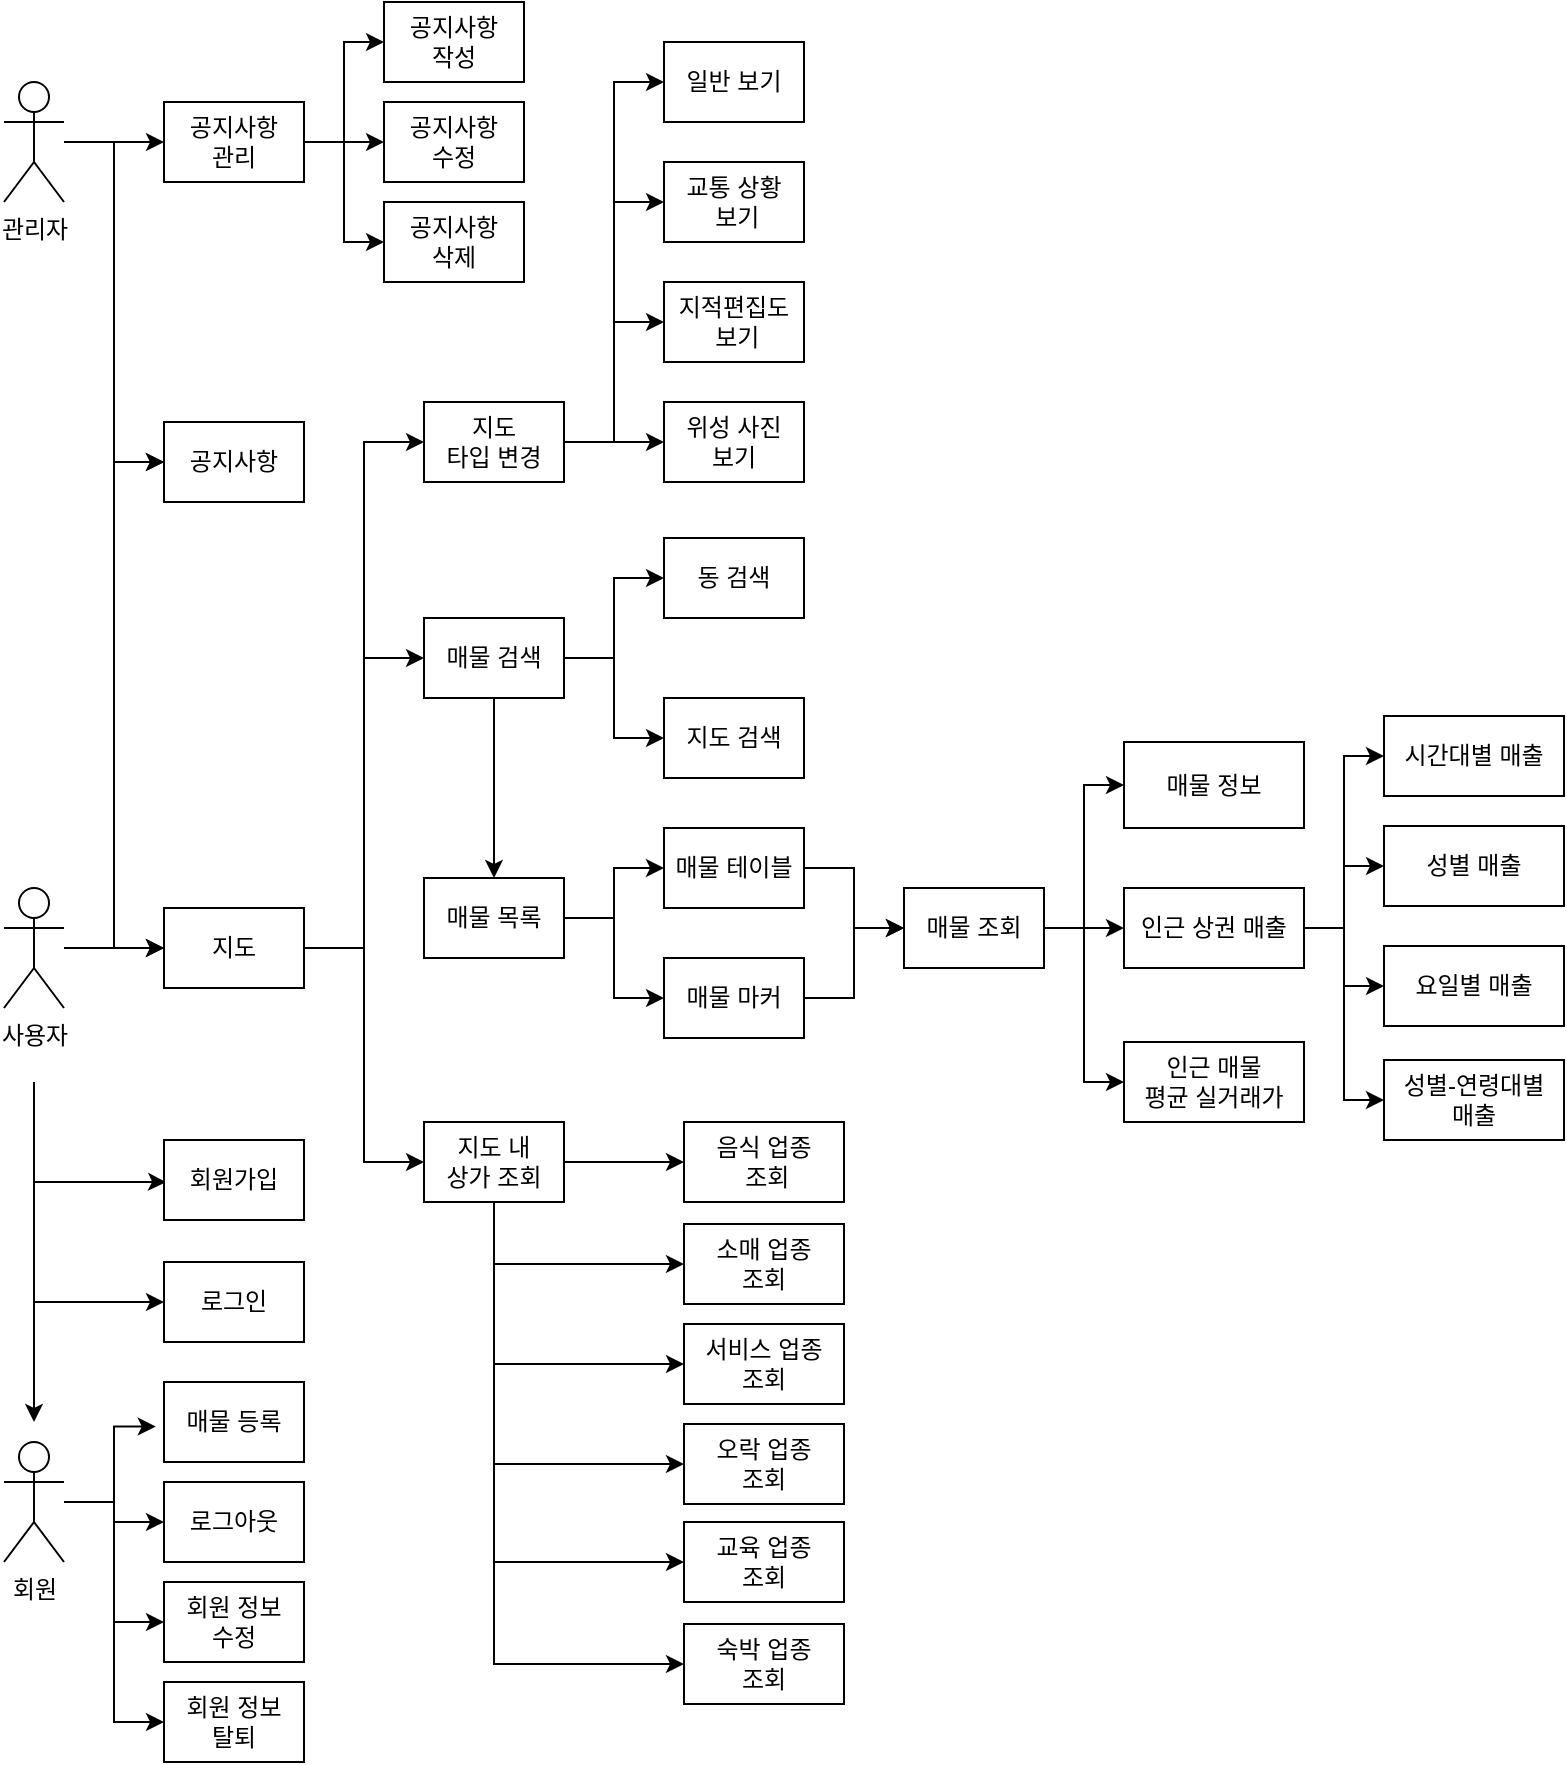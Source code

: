 <mxfile version="22.1.3" type="device">
  <diagram name="Page-1" id="9f46799a-70d6-7492-0946-bef42562c5a5">
    <mxGraphModel dx="-585" dy="2146" grid="1" gridSize="10" guides="1" tooltips="1" connect="1" arrows="1" fold="1" page="1" pageScale="1" pageWidth="1100" pageHeight="850" background="none" math="0" shadow="0">
      <root>
        <mxCell id="0" />
        <mxCell id="1" parent="0" />
        <mxCell id="OSTpg5tp3kbhzDC-yykn-13" style="edgeStyle=orthogonalEdgeStyle;rounded=0;orthogonalLoop=1;jettySize=auto;html=1;entryX=0;entryY=0.5;entryDx=0;entryDy=0;" edge="1" parent="1" source="OSTpg5tp3kbhzDC-yykn-1" target="OSTpg5tp3kbhzDC-yykn-5">
          <mxGeometry relative="1" as="geometry" />
        </mxCell>
        <mxCell id="OSTpg5tp3kbhzDC-yykn-14" style="edgeStyle=orthogonalEdgeStyle;rounded=0;orthogonalLoop=1;jettySize=auto;html=1;entryX=0;entryY=0.5;entryDx=0;entryDy=0;" edge="1" parent="1" target="OSTpg5tp3kbhzDC-yykn-3">
          <mxGeometry relative="1" as="geometry">
            <mxPoint x="1175" y="-370" as="sourcePoint" />
            <Array as="points">
              <mxPoint x="1175" y="-260" />
            </Array>
          </mxGeometry>
        </mxCell>
        <mxCell id="OSTpg5tp3kbhzDC-yykn-15" style="edgeStyle=orthogonalEdgeStyle;rounded=0;orthogonalLoop=1;jettySize=auto;html=1;entryX=0.015;entryY=0.527;entryDx=0;entryDy=0;entryPerimeter=0;" edge="1" parent="1" target="OSTpg5tp3kbhzDC-yykn-4">
          <mxGeometry relative="1" as="geometry">
            <mxPoint x="1175" y="-370" as="sourcePoint" />
            <mxPoint x="1220" y="-360" as="targetPoint" />
            <Array as="points">
              <mxPoint x="1175" y="-320" />
              <mxPoint x="1238" y="-320" />
            </Array>
          </mxGeometry>
        </mxCell>
        <mxCell id="OSTpg5tp3kbhzDC-yykn-16" style="edgeStyle=orthogonalEdgeStyle;rounded=0;orthogonalLoop=1;jettySize=auto;html=1;" edge="1" parent="1" source="OSTpg5tp3kbhzDC-yykn-1" target="OSTpg5tp3kbhzDC-yykn-8">
          <mxGeometry relative="1" as="geometry" />
        </mxCell>
        <mxCell id="OSTpg5tp3kbhzDC-yykn-1" value="사용자" style="shape=umlActor;verticalLabelPosition=bottom;verticalAlign=top;html=1;outlineConnect=0;" vertex="1" parent="1">
          <mxGeometry x="1160" y="-467" width="30" height="60" as="geometry" />
        </mxCell>
        <mxCell id="OSTpg5tp3kbhzDC-yykn-3" value="로그인" style="rounded=0;whiteSpace=wrap;html=1;" vertex="1" parent="1">
          <mxGeometry x="1240" y="-280" width="70" height="40" as="geometry" />
        </mxCell>
        <mxCell id="OSTpg5tp3kbhzDC-yykn-4" value="회원가입" style="rounded=0;whiteSpace=wrap;html=1;" vertex="1" parent="1">
          <mxGeometry x="1240" y="-341" width="70" height="40" as="geometry" />
        </mxCell>
        <mxCell id="OSTpg5tp3kbhzDC-yykn-5" value="공지사항" style="rounded=0;whiteSpace=wrap;html=1;" vertex="1" parent="1">
          <mxGeometry x="1240" y="-700" width="70" height="40" as="geometry" />
        </mxCell>
        <mxCell id="OSTpg5tp3kbhzDC-yykn-17" style="edgeStyle=orthogonalEdgeStyle;rounded=0;orthogonalLoop=1;jettySize=auto;html=1;entryX=0;entryY=0.5;entryDx=0;entryDy=0;" edge="1" parent="1" source="OSTpg5tp3kbhzDC-yykn-8" target="OSTpg5tp3kbhzDC-yykn-11">
          <mxGeometry relative="1" as="geometry" />
        </mxCell>
        <mxCell id="OSTpg5tp3kbhzDC-yykn-48" style="edgeStyle=orthogonalEdgeStyle;rounded=0;orthogonalLoop=1;jettySize=auto;html=1;entryX=0;entryY=0.5;entryDx=0;entryDy=0;" edge="1" parent="1" source="OSTpg5tp3kbhzDC-yykn-8" target="OSTpg5tp3kbhzDC-yykn-47">
          <mxGeometry relative="1" as="geometry" />
        </mxCell>
        <mxCell id="OSTpg5tp3kbhzDC-yykn-67" style="edgeStyle=orthogonalEdgeStyle;rounded=0;orthogonalLoop=1;jettySize=auto;html=1;entryX=0;entryY=0.5;entryDx=0;entryDy=0;" edge="1" parent="1" source="OSTpg5tp3kbhzDC-yykn-8" target="OSTpg5tp3kbhzDC-yykn-66">
          <mxGeometry relative="1" as="geometry" />
        </mxCell>
        <mxCell id="OSTpg5tp3kbhzDC-yykn-8" value="지도" style="rounded=0;whiteSpace=wrap;html=1;" vertex="1" parent="1">
          <mxGeometry x="1240" y="-457" width="70" height="40" as="geometry" />
        </mxCell>
        <mxCell id="OSTpg5tp3kbhzDC-yykn-9" value="동 검색" style="rounded=0;whiteSpace=wrap;html=1;" vertex="1" parent="1">
          <mxGeometry x="1490" y="-642" width="70" height="40" as="geometry" />
        </mxCell>
        <mxCell id="OSTpg5tp3kbhzDC-yykn-10" value="지도 검색" style="rounded=0;whiteSpace=wrap;html=1;" vertex="1" parent="1">
          <mxGeometry x="1490" y="-562" width="70" height="40" as="geometry" />
        </mxCell>
        <mxCell id="OSTpg5tp3kbhzDC-yykn-20" style="edgeStyle=orthogonalEdgeStyle;rounded=0;orthogonalLoop=1;jettySize=auto;html=1;entryX=0;entryY=0.5;entryDx=0;entryDy=0;" edge="1" parent="1" source="OSTpg5tp3kbhzDC-yykn-11" target="OSTpg5tp3kbhzDC-yykn-10">
          <mxGeometry relative="1" as="geometry" />
        </mxCell>
        <mxCell id="OSTpg5tp3kbhzDC-yykn-21" style="edgeStyle=orthogonalEdgeStyle;rounded=0;orthogonalLoop=1;jettySize=auto;html=1;entryX=0;entryY=0.5;entryDx=0;entryDy=0;" edge="1" parent="1" source="OSTpg5tp3kbhzDC-yykn-11" target="OSTpg5tp3kbhzDC-yykn-9">
          <mxGeometry relative="1" as="geometry" />
        </mxCell>
        <mxCell id="OSTpg5tp3kbhzDC-yykn-24" style="edgeStyle=orthogonalEdgeStyle;rounded=0;orthogonalLoop=1;jettySize=auto;html=1;entryX=0.5;entryY=0;entryDx=0;entryDy=0;" edge="1" parent="1" source="OSTpg5tp3kbhzDC-yykn-11" target="OSTpg5tp3kbhzDC-yykn-22">
          <mxGeometry relative="1" as="geometry" />
        </mxCell>
        <mxCell id="OSTpg5tp3kbhzDC-yykn-11" value="매물 검색" style="rounded=0;whiteSpace=wrap;html=1;" vertex="1" parent="1">
          <mxGeometry x="1370" y="-602" width="70" height="40" as="geometry" />
        </mxCell>
        <mxCell id="OSTpg5tp3kbhzDC-yykn-26" style="edgeStyle=orthogonalEdgeStyle;rounded=0;orthogonalLoop=1;jettySize=auto;html=1;" edge="1" parent="1" source="OSTpg5tp3kbhzDC-yykn-22" target="OSTpg5tp3kbhzDC-yykn-25">
          <mxGeometry relative="1" as="geometry" />
        </mxCell>
        <mxCell id="OSTpg5tp3kbhzDC-yykn-28" style="edgeStyle=orthogonalEdgeStyle;rounded=0;orthogonalLoop=1;jettySize=auto;html=1;entryX=0;entryY=0.5;entryDx=0;entryDy=0;" edge="1" parent="1" source="OSTpg5tp3kbhzDC-yykn-22" target="OSTpg5tp3kbhzDC-yykn-27">
          <mxGeometry relative="1" as="geometry" />
        </mxCell>
        <mxCell id="OSTpg5tp3kbhzDC-yykn-22" value="매물 목록" style="rounded=0;whiteSpace=wrap;html=1;" vertex="1" parent="1">
          <mxGeometry x="1370" y="-472" width="70" height="40" as="geometry" />
        </mxCell>
        <mxCell id="OSTpg5tp3kbhzDC-yykn-30" style="edgeStyle=orthogonalEdgeStyle;rounded=0;orthogonalLoop=1;jettySize=auto;html=1;entryX=0;entryY=0.5;entryDx=0;entryDy=0;" edge="1" parent="1" source="OSTpg5tp3kbhzDC-yykn-25" target="OSTpg5tp3kbhzDC-yykn-29">
          <mxGeometry relative="1" as="geometry" />
        </mxCell>
        <mxCell id="OSTpg5tp3kbhzDC-yykn-25" value="매물 테이블" style="rounded=0;whiteSpace=wrap;html=1;" vertex="1" parent="1">
          <mxGeometry x="1490" y="-497" width="70" height="40" as="geometry" />
        </mxCell>
        <mxCell id="OSTpg5tp3kbhzDC-yykn-31" style="edgeStyle=orthogonalEdgeStyle;rounded=0;orthogonalLoop=1;jettySize=auto;html=1;entryX=0;entryY=0.5;entryDx=0;entryDy=0;" edge="1" parent="1" source="OSTpg5tp3kbhzDC-yykn-27" target="OSTpg5tp3kbhzDC-yykn-29">
          <mxGeometry relative="1" as="geometry" />
        </mxCell>
        <mxCell id="OSTpg5tp3kbhzDC-yykn-27" value="매물 마커" style="rounded=0;whiteSpace=wrap;html=1;" vertex="1" parent="1">
          <mxGeometry x="1490" y="-432" width="70" height="40" as="geometry" />
        </mxCell>
        <mxCell id="OSTpg5tp3kbhzDC-yykn-36" style="edgeStyle=orthogonalEdgeStyle;rounded=0;orthogonalLoop=1;jettySize=auto;html=1;entryX=0;entryY=0.5;entryDx=0;entryDy=0;" edge="1" parent="1" source="OSTpg5tp3kbhzDC-yykn-29" target="OSTpg5tp3kbhzDC-yykn-32">
          <mxGeometry relative="1" as="geometry" />
        </mxCell>
        <mxCell id="OSTpg5tp3kbhzDC-yykn-38" style="edgeStyle=orthogonalEdgeStyle;rounded=0;orthogonalLoop=1;jettySize=auto;html=1;entryX=0;entryY=0.5;entryDx=0;entryDy=0;" edge="1" parent="1" source="OSTpg5tp3kbhzDC-yykn-29" target="OSTpg5tp3kbhzDC-yykn-34">
          <mxGeometry relative="1" as="geometry" />
        </mxCell>
        <mxCell id="OSTpg5tp3kbhzDC-yykn-39" style="edgeStyle=orthogonalEdgeStyle;rounded=0;orthogonalLoop=1;jettySize=auto;html=1;entryX=0;entryY=0.5;entryDx=0;entryDy=0;" edge="1" parent="1" source="OSTpg5tp3kbhzDC-yykn-29" target="OSTpg5tp3kbhzDC-yykn-33">
          <mxGeometry relative="1" as="geometry" />
        </mxCell>
        <mxCell id="OSTpg5tp3kbhzDC-yykn-29" value="매물 조회" style="rounded=0;whiteSpace=wrap;html=1;" vertex="1" parent="1">
          <mxGeometry x="1610" y="-467" width="70" height="40" as="geometry" />
        </mxCell>
        <mxCell id="OSTpg5tp3kbhzDC-yykn-32" value="매물 정보" style="rounded=0;whiteSpace=wrap;html=1;" vertex="1" parent="1">
          <mxGeometry x="1720" y="-540" width="90" height="43" as="geometry" />
        </mxCell>
        <mxCell id="OSTpg5tp3kbhzDC-yykn-33" value="인근 매물&lt;br&gt;평균 실거래가" style="rounded=0;whiteSpace=wrap;html=1;" vertex="1" parent="1">
          <mxGeometry x="1720" y="-390" width="90" height="40" as="geometry" />
        </mxCell>
        <mxCell id="OSTpg5tp3kbhzDC-yykn-43" style="edgeStyle=orthogonalEdgeStyle;rounded=0;orthogonalLoop=1;jettySize=auto;html=1;entryX=0;entryY=0.5;entryDx=0;entryDy=0;" edge="1" parent="1" source="OSTpg5tp3kbhzDC-yykn-34" target="OSTpg5tp3kbhzDC-yykn-35">
          <mxGeometry relative="1" as="geometry" />
        </mxCell>
        <mxCell id="OSTpg5tp3kbhzDC-yykn-44" style="edgeStyle=orthogonalEdgeStyle;rounded=0;orthogonalLoop=1;jettySize=auto;html=1;" edge="1" parent="1" source="OSTpg5tp3kbhzDC-yykn-34" target="OSTpg5tp3kbhzDC-yykn-40">
          <mxGeometry relative="1" as="geometry" />
        </mxCell>
        <mxCell id="OSTpg5tp3kbhzDC-yykn-45" style="edgeStyle=orthogonalEdgeStyle;rounded=0;orthogonalLoop=1;jettySize=auto;html=1;entryX=0;entryY=0.5;entryDx=0;entryDy=0;" edge="1" parent="1" source="OSTpg5tp3kbhzDC-yykn-34" target="OSTpg5tp3kbhzDC-yykn-41">
          <mxGeometry relative="1" as="geometry" />
        </mxCell>
        <mxCell id="OSTpg5tp3kbhzDC-yykn-46" style="edgeStyle=orthogonalEdgeStyle;rounded=0;orthogonalLoop=1;jettySize=auto;html=1;entryX=0;entryY=0.5;entryDx=0;entryDy=0;" edge="1" parent="1" source="OSTpg5tp3kbhzDC-yykn-34" target="OSTpg5tp3kbhzDC-yykn-42">
          <mxGeometry relative="1" as="geometry" />
        </mxCell>
        <mxCell id="OSTpg5tp3kbhzDC-yykn-34" value="인근 상권 매출" style="rounded=0;whiteSpace=wrap;html=1;" vertex="1" parent="1">
          <mxGeometry x="1720" y="-467" width="90" height="40" as="geometry" />
        </mxCell>
        <mxCell id="OSTpg5tp3kbhzDC-yykn-35" value="시간대별 매출" style="rounded=0;whiteSpace=wrap;html=1;" vertex="1" parent="1">
          <mxGeometry x="1850" y="-553" width="90" height="40" as="geometry" />
        </mxCell>
        <mxCell id="OSTpg5tp3kbhzDC-yykn-40" value="성별 매출" style="rounded=0;whiteSpace=wrap;html=1;" vertex="1" parent="1">
          <mxGeometry x="1850" y="-498" width="90" height="40" as="geometry" />
        </mxCell>
        <mxCell id="OSTpg5tp3kbhzDC-yykn-41" value="요일별 매출" style="rounded=0;whiteSpace=wrap;html=1;" vertex="1" parent="1">
          <mxGeometry x="1850" y="-438" width="90" height="40" as="geometry" />
        </mxCell>
        <mxCell id="OSTpg5tp3kbhzDC-yykn-42" value="성별-연령대별&lt;br&gt;매출" style="rounded=0;whiteSpace=wrap;html=1;" vertex="1" parent="1">
          <mxGeometry x="1850" y="-381" width="90" height="40" as="geometry" />
        </mxCell>
        <mxCell id="OSTpg5tp3kbhzDC-yykn-56" style="edgeStyle=orthogonalEdgeStyle;rounded=0;orthogonalLoop=1;jettySize=auto;html=1;entryX=0;entryY=0.5;entryDx=0;entryDy=0;" edge="1" parent="1" source="OSTpg5tp3kbhzDC-yykn-47" target="OSTpg5tp3kbhzDC-yykn-50">
          <mxGeometry relative="1" as="geometry">
            <Array as="points">
              <mxPoint x="1405" y="-310" />
            </Array>
          </mxGeometry>
        </mxCell>
        <mxCell id="OSTpg5tp3kbhzDC-yykn-62" style="edgeStyle=orthogonalEdgeStyle;rounded=0;orthogonalLoop=1;jettySize=auto;html=1;entryX=0;entryY=0.5;entryDx=0;entryDy=0;" edge="1" parent="1" source="OSTpg5tp3kbhzDC-yykn-47" target="OSTpg5tp3kbhzDC-yykn-51">
          <mxGeometry relative="1" as="geometry">
            <Array as="points">
              <mxPoint x="1405" y="-229" />
            </Array>
          </mxGeometry>
        </mxCell>
        <mxCell id="OSTpg5tp3kbhzDC-yykn-63" style="edgeStyle=orthogonalEdgeStyle;rounded=0;orthogonalLoop=1;jettySize=auto;html=1;entryX=0;entryY=0.5;entryDx=0;entryDy=0;" edge="1" parent="1" source="OSTpg5tp3kbhzDC-yykn-47" target="OSTpg5tp3kbhzDC-yykn-52">
          <mxGeometry relative="1" as="geometry">
            <Array as="points">
              <mxPoint x="1405" y="-179" />
            </Array>
          </mxGeometry>
        </mxCell>
        <mxCell id="OSTpg5tp3kbhzDC-yykn-64" style="edgeStyle=orthogonalEdgeStyle;rounded=0;orthogonalLoop=1;jettySize=auto;html=1;entryX=0;entryY=0.5;entryDx=0;entryDy=0;" edge="1" parent="1" source="OSTpg5tp3kbhzDC-yykn-47" target="OSTpg5tp3kbhzDC-yykn-53">
          <mxGeometry relative="1" as="geometry">
            <Array as="points">
              <mxPoint x="1405" y="-130" />
              <mxPoint x="1500" y="-130" />
            </Array>
          </mxGeometry>
        </mxCell>
        <mxCell id="OSTpg5tp3kbhzDC-yykn-65" style="edgeStyle=orthogonalEdgeStyle;rounded=0;orthogonalLoop=1;jettySize=auto;html=1;entryX=0;entryY=0.5;entryDx=0;entryDy=0;" edge="1" parent="1" source="OSTpg5tp3kbhzDC-yykn-47" target="OSTpg5tp3kbhzDC-yykn-54">
          <mxGeometry relative="1" as="geometry">
            <Array as="points">
              <mxPoint x="1405" y="-79" />
            </Array>
          </mxGeometry>
        </mxCell>
        <mxCell id="OSTpg5tp3kbhzDC-yykn-47" value="지도 내&lt;br&gt;상가 조회" style="rounded=0;whiteSpace=wrap;html=1;" vertex="1" parent="1">
          <mxGeometry x="1370" y="-350" width="70" height="40" as="geometry" />
        </mxCell>
        <mxCell id="OSTpg5tp3kbhzDC-yykn-49" value="음식 업종&lt;br&gt;&amp;nbsp;조회" style="rounded=0;whiteSpace=wrap;html=1;" vertex="1" parent="1">
          <mxGeometry x="1500" y="-350" width="80" height="40" as="geometry" />
        </mxCell>
        <mxCell id="OSTpg5tp3kbhzDC-yykn-50" value="소매 업종&lt;br&gt;조회" style="rounded=0;whiteSpace=wrap;html=1;" vertex="1" parent="1">
          <mxGeometry x="1500" y="-299" width="80" height="40" as="geometry" />
        </mxCell>
        <mxCell id="OSTpg5tp3kbhzDC-yykn-51" value="서비스 업종&lt;br&gt;조회" style="rounded=0;whiteSpace=wrap;html=1;" vertex="1" parent="1">
          <mxGeometry x="1500" y="-249" width="80" height="40" as="geometry" />
        </mxCell>
        <mxCell id="OSTpg5tp3kbhzDC-yykn-52" value="오락 업종&lt;br&gt;조회" style="rounded=0;whiteSpace=wrap;html=1;" vertex="1" parent="1">
          <mxGeometry x="1500" y="-199" width="80" height="40" as="geometry" />
        </mxCell>
        <mxCell id="OSTpg5tp3kbhzDC-yykn-53" value="교육 업종&lt;br&gt;조회" style="rounded=0;whiteSpace=wrap;html=1;" vertex="1" parent="1">
          <mxGeometry x="1500" y="-150" width="80" height="40" as="geometry" />
        </mxCell>
        <mxCell id="OSTpg5tp3kbhzDC-yykn-54" value="숙박 업종&lt;br&gt;조회" style="rounded=0;whiteSpace=wrap;html=1;" vertex="1" parent="1">
          <mxGeometry x="1500" y="-99" width="80" height="40" as="geometry" />
        </mxCell>
        <mxCell id="OSTpg5tp3kbhzDC-yykn-55" style="edgeStyle=orthogonalEdgeStyle;rounded=0;orthogonalLoop=1;jettySize=auto;html=1;entryX=0;entryY=0.5;entryDx=0;entryDy=0;" edge="1" parent="1" source="OSTpg5tp3kbhzDC-yykn-47" target="OSTpg5tp3kbhzDC-yykn-49">
          <mxGeometry relative="1" as="geometry">
            <mxPoint x="1470" y="-350" as="targetPoint" />
          </mxGeometry>
        </mxCell>
        <mxCell id="OSTpg5tp3kbhzDC-yykn-72" style="edgeStyle=orthogonalEdgeStyle;rounded=0;orthogonalLoop=1;jettySize=auto;html=1;entryX=0;entryY=0.5;entryDx=0;entryDy=0;" edge="1" parent="1" source="OSTpg5tp3kbhzDC-yykn-66" target="OSTpg5tp3kbhzDC-yykn-71">
          <mxGeometry relative="1" as="geometry" />
        </mxCell>
        <mxCell id="OSTpg5tp3kbhzDC-yykn-73" style="edgeStyle=orthogonalEdgeStyle;rounded=0;orthogonalLoop=1;jettySize=auto;html=1;entryX=0;entryY=0.5;entryDx=0;entryDy=0;" edge="1" parent="1" source="OSTpg5tp3kbhzDC-yykn-66" target="OSTpg5tp3kbhzDC-yykn-70">
          <mxGeometry relative="1" as="geometry" />
        </mxCell>
        <mxCell id="OSTpg5tp3kbhzDC-yykn-74" style="edgeStyle=orthogonalEdgeStyle;rounded=0;orthogonalLoop=1;jettySize=auto;html=1;entryX=0;entryY=0.5;entryDx=0;entryDy=0;" edge="1" parent="1" source="OSTpg5tp3kbhzDC-yykn-66" target="OSTpg5tp3kbhzDC-yykn-69">
          <mxGeometry relative="1" as="geometry" />
        </mxCell>
        <mxCell id="OSTpg5tp3kbhzDC-yykn-75" style="edgeStyle=orthogonalEdgeStyle;rounded=0;orthogonalLoop=1;jettySize=auto;html=1;entryX=0;entryY=0.5;entryDx=0;entryDy=0;" edge="1" parent="1" source="OSTpg5tp3kbhzDC-yykn-66" target="OSTpg5tp3kbhzDC-yykn-68">
          <mxGeometry relative="1" as="geometry" />
        </mxCell>
        <mxCell id="OSTpg5tp3kbhzDC-yykn-66" value="지도&lt;br&gt;타입 변경" style="rounded=0;whiteSpace=wrap;html=1;" vertex="1" parent="1">
          <mxGeometry x="1370" y="-710" width="70" height="40" as="geometry" />
        </mxCell>
        <mxCell id="OSTpg5tp3kbhzDC-yykn-68" value="일반 보기" style="rounded=0;whiteSpace=wrap;html=1;" vertex="1" parent="1">
          <mxGeometry x="1490" y="-890" width="70" height="40" as="geometry" />
        </mxCell>
        <mxCell id="OSTpg5tp3kbhzDC-yykn-69" value="교통 상황&lt;br&gt;&amp;nbsp;보기" style="rounded=0;whiteSpace=wrap;html=1;" vertex="1" parent="1">
          <mxGeometry x="1490" y="-830" width="70" height="40" as="geometry" />
        </mxCell>
        <mxCell id="OSTpg5tp3kbhzDC-yykn-70" value="지적편집도&lt;br&gt;&amp;nbsp;보기" style="rounded=0;whiteSpace=wrap;html=1;" vertex="1" parent="1">
          <mxGeometry x="1490" y="-770" width="70" height="40" as="geometry" />
        </mxCell>
        <mxCell id="OSTpg5tp3kbhzDC-yykn-71" value="위성 사진&lt;br&gt;보기" style="rounded=0;whiteSpace=wrap;html=1;" vertex="1" parent="1">
          <mxGeometry x="1490" y="-710" width="70" height="40" as="geometry" />
        </mxCell>
        <mxCell id="OSTpg5tp3kbhzDC-yykn-91" style="edgeStyle=orthogonalEdgeStyle;rounded=0;orthogonalLoop=1;jettySize=auto;html=1;" edge="1" parent="1" source="OSTpg5tp3kbhzDC-yykn-76" target="OSTpg5tp3kbhzDC-yykn-80">
          <mxGeometry relative="1" as="geometry" />
        </mxCell>
        <mxCell id="OSTpg5tp3kbhzDC-yykn-99" style="edgeStyle=orthogonalEdgeStyle;rounded=0;orthogonalLoop=1;jettySize=auto;html=1;entryX=0;entryY=0.5;entryDx=0;entryDy=0;" edge="1" parent="1" source="OSTpg5tp3kbhzDC-yykn-76" target="OSTpg5tp3kbhzDC-yykn-5">
          <mxGeometry relative="1" as="geometry" />
        </mxCell>
        <mxCell id="OSTpg5tp3kbhzDC-yykn-100" style="edgeStyle=orthogonalEdgeStyle;rounded=0;orthogonalLoop=1;jettySize=auto;html=1;entryX=0;entryY=0.5;entryDx=0;entryDy=0;" edge="1" parent="1" source="OSTpg5tp3kbhzDC-yykn-76" target="OSTpg5tp3kbhzDC-yykn-8">
          <mxGeometry relative="1" as="geometry" />
        </mxCell>
        <mxCell id="OSTpg5tp3kbhzDC-yykn-76" value="관리자" style="shape=umlActor;verticalLabelPosition=bottom;verticalAlign=top;html=1;outlineConnect=0;" vertex="1" parent="1">
          <mxGeometry x="1160" y="-870" width="30" height="60" as="geometry" />
        </mxCell>
        <mxCell id="OSTpg5tp3kbhzDC-yykn-88" style="edgeStyle=orthogonalEdgeStyle;rounded=0;orthogonalLoop=1;jettySize=auto;html=1;" edge="1" parent="1" source="OSTpg5tp3kbhzDC-yykn-80" target="OSTpg5tp3kbhzDC-yykn-83">
          <mxGeometry relative="1" as="geometry" />
        </mxCell>
        <mxCell id="OSTpg5tp3kbhzDC-yykn-89" style="edgeStyle=orthogonalEdgeStyle;rounded=0;orthogonalLoop=1;jettySize=auto;html=1;entryX=0;entryY=0.5;entryDx=0;entryDy=0;" edge="1" parent="1" source="OSTpg5tp3kbhzDC-yykn-80" target="OSTpg5tp3kbhzDC-yykn-82">
          <mxGeometry relative="1" as="geometry" />
        </mxCell>
        <mxCell id="OSTpg5tp3kbhzDC-yykn-90" style="edgeStyle=orthogonalEdgeStyle;rounded=0;orthogonalLoop=1;jettySize=auto;html=1;entryX=0;entryY=0.5;entryDx=0;entryDy=0;" edge="1" parent="1" source="OSTpg5tp3kbhzDC-yykn-80" target="OSTpg5tp3kbhzDC-yykn-84">
          <mxGeometry relative="1" as="geometry" />
        </mxCell>
        <mxCell id="OSTpg5tp3kbhzDC-yykn-80" value="공지사항 &lt;br&gt;관리" style="rounded=0;whiteSpace=wrap;html=1;" vertex="1" parent="1">
          <mxGeometry x="1240" y="-860" width="70" height="40" as="geometry" />
        </mxCell>
        <mxCell id="OSTpg5tp3kbhzDC-yykn-82" value="공지사항 &lt;br&gt;작성" style="rounded=0;whiteSpace=wrap;html=1;" vertex="1" parent="1">
          <mxGeometry x="1350" y="-910" width="70" height="40" as="geometry" />
        </mxCell>
        <mxCell id="OSTpg5tp3kbhzDC-yykn-83" value="공지사항 &lt;br&gt;수정" style="rounded=0;whiteSpace=wrap;html=1;" vertex="1" parent="1">
          <mxGeometry x="1350" y="-860" width="70" height="40" as="geometry" />
        </mxCell>
        <mxCell id="OSTpg5tp3kbhzDC-yykn-84" value="공지사항 &lt;br&gt;삭제" style="rounded=0;whiteSpace=wrap;html=1;" vertex="1" parent="1">
          <mxGeometry x="1350" y="-810" width="70" height="40" as="geometry" />
        </mxCell>
        <mxCell id="OSTpg5tp3kbhzDC-yykn-108" style="edgeStyle=orthogonalEdgeStyle;rounded=0;orthogonalLoop=1;jettySize=auto;html=1;entryX=0;entryY=0.5;entryDx=0;entryDy=0;" edge="1" parent="1" source="OSTpg5tp3kbhzDC-yykn-102" target="OSTpg5tp3kbhzDC-yykn-107">
          <mxGeometry relative="1" as="geometry" />
        </mxCell>
        <mxCell id="OSTpg5tp3kbhzDC-yykn-110" style="edgeStyle=orthogonalEdgeStyle;rounded=0;orthogonalLoop=1;jettySize=auto;html=1;entryX=0;entryY=0.5;entryDx=0;entryDy=0;" edge="1" parent="1" source="OSTpg5tp3kbhzDC-yykn-102" target="OSTpg5tp3kbhzDC-yykn-109">
          <mxGeometry relative="1" as="geometry" />
        </mxCell>
        <mxCell id="OSTpg5tp3kbhzDC-yykn-112" style="edgeStyle=orthogonalEdgeStyle;rounded=0;orthogonalLoop=1;jettySize=auto;html=1;entryX=0;entryY=0.5;entryDx=0;entryDy=0;" edge="1" parent="1" source="OSTpg5tp3kbhzDC-yykn-102" target="OSTpg5tp3kbhzDC-yykn-111">
          <mxGeometry relative="1" as="geometry" />
        </mxCell>
        <mxCell id="OSTpg5tp3kbhzDC-yykn-102" value="회원" style="shape=umlActor;verticalLabelPosition=bottom;verticalAlign=top;html=1;outlineConnect=0;" vertex="1" parent="1">
          <mxGeometry x="1160" y="-190" width="30" height="60" as="geometry" />
        </mxCell>
        <mxCell id="OSTpg5tp3kbhzDC-yykn-104" value="" style="endArrow=classic;html=1;rounded=0;" edge="1" parent="1">
          <mxGeometry width="50" height="50" relative="1" as="geometry">
            <mxPoint x="1175" y="-360" as="sourcePoint" />
            <mxPoint x="1175" y="-200" as="targetPoint" />
          </mxGeometry>
        </mxCell>
        <mxCell id="OSTpg5tp3kbhzDC-yykn-105" value="매물 등록" style="rounded=0;whiteSpace=wrap;html=1;" vertex="1" parent="1">
          <mxGeometry x="1240" y="-220" width="70" height="40" as="geometry" />
        </mxCell>
        <mxCell id="OSTpg5tp3kbhzDC-yykn-106" style="edgeStyle=orthogonalEdgeStyle;rounded=0;orthogonalLoop=1;jettySize=auto;html=1;entryX=-0.059;entryY=0.557;entryDx=0;entryDy=0;entryPerimeter=0;" edge="1" parent="1" source="OSTpg5tp3kbhzDC-yykn-102" target="OSTpg5tp3kbhzDC-yykn-105">
          <mxGeometry relative="1" as="geometry" />
        </mxCell>
        <mxCell id="OSTpg5tp3kbhzDC-yykn-107" value="회원 정보&lt;br&gt;수정" style="rounded=0;whiteSpace=wrap;html=1;" vertex="1" parent="1">
          <mxGeometry x="1240" y="-120" width="70" height="40" as="geometry" />
        </mxCell>
        <mxCell id="OSTpg5tp3kbhzDC-yykn-109" value="로그아웃" style="rounded=0;whiteSpace=wrap;html=1;" vertex="1" parent="1">
          <mxGeometry x="1240" y="-170" width="70" height="40" as="geometry" />
        </mxCell>
        <mxCell id="OSTpg5tp3kbhzDC-yykn-111" value="회원 정보&lt;br&gt;탈퇴" style="rounded=0;whiteSpace=wrap;html=1;" vertex="1" parent="1">
          <mxGeometry x="1240" y="-70" width="70" height="40" as="geometry" />
        </mxCell>
      </root>
    </mxGraphModel>
  </diagram>
</mxfile>

